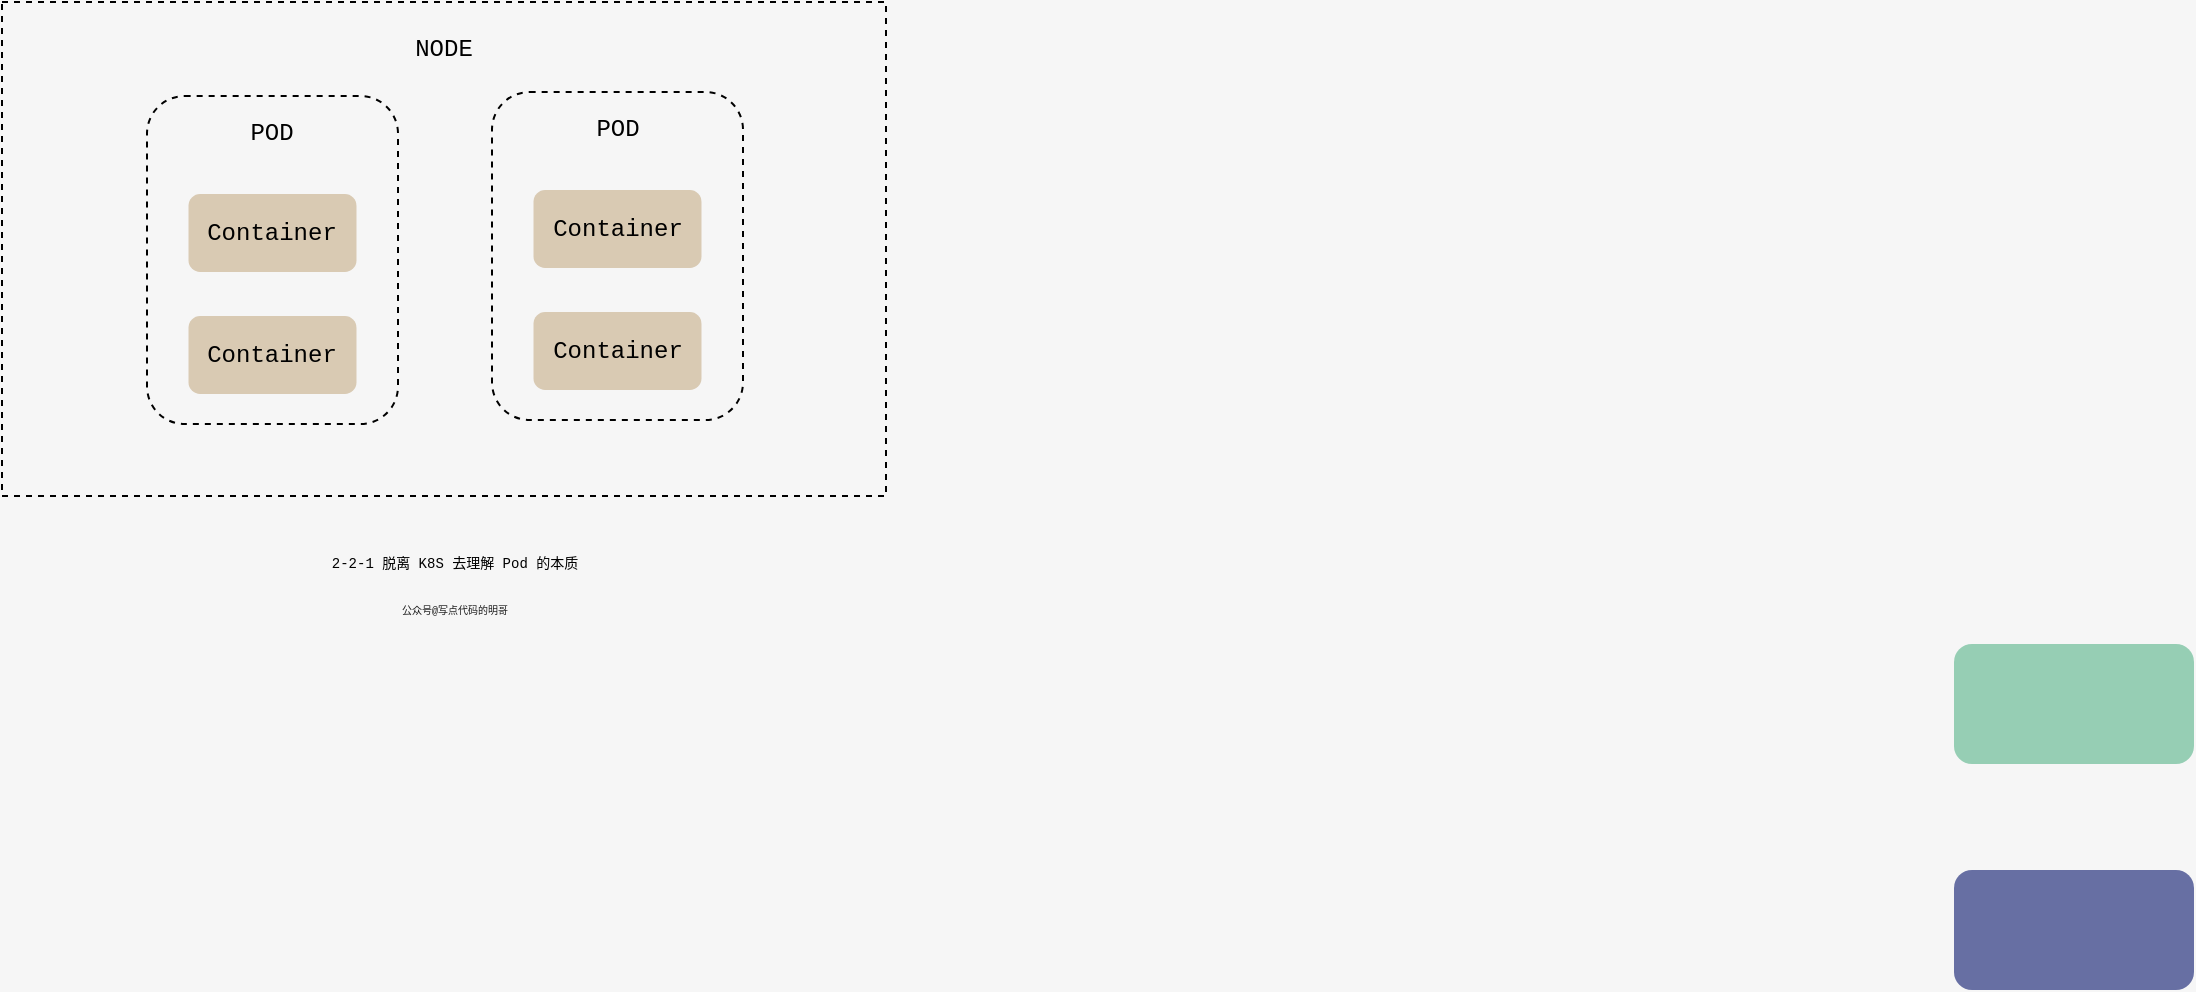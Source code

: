 <mxfile version="16.1.2" type="github">
  <diagram id="x2RH1ujoS0OBB1Sg7jxy" name="Page-1">
    <mxGraphModel dx="1426" dy="693" grid="0" gridSize="10" guides="1" tooltips="1" connect="1" arrows="1" fold="1" page="1" pageScale="1" pageWidth="1654" pageHeight="2336" background="#F6F6F6" math="0" shadow="0">
      <root>
        <mxCell id="0" />
        <mxCell id="1" parent="0" />
        <mxCell id="YoT8PUje8HuroWcUh24c-11" value="" style="rounded=0;whiteSpace=wrap;html=1;fillColor=none;dashed=1;fontFamily=Courier New;" vertex="1" parent="1">
          <mxGeometry x="120" y="136" width="442" height="247" as="geometry" />
        </mxCell>
        <mxCell id="YoT8PUje8HuroWcUh24c-13" value="" style="rounded=1;whiteSpace=wrap;html=1;dashed=1;fillColor=none;fontFamily=Courier New;" vertex="1" parent="1">
          <mxGeometry x="192.5" y="183" width="125.5" height="164" as="geometry" />
        </mxCell>
        <mxCell id="YoT8PUje8HuroWcUh24c-3" value="" style="rounded=1;whiteSpace=wrap;html=1;fillColor=#96CEB4;strokeColor=none;fontFamily=Courier New;" vertex="1" parent="1">
          <mxGeometry x="1096" y="457" width="120" height="60" as="geometry" />
        </mxCell>
        <mxCell id="YoT8PUje8HuroWcUh24c-7" value="Container" style="rounded=1;whiteSpace=wrap;html=1;fillColor=#D9CAB3;strokeColor=none;fontFamily=Courier New;" vertex="1" parent="1">
          <mxGeometry x="213.25" y="232" width="84" height="39" as="geometry" />
        </mxCell>
        <mxCell id="YoT8PUje8HuroWcUh24c-10" value="" style="rounded=1;whiteSpace=wrap;html=1;fillColor=#676FA3;strokeColor=none;fontFamily=Courier New;" vertex="1" parent="1">
          <mxGeometry x="1096" y="570" width="120" height="60" as="geometry" />
        </mxCell>
        <mxCell id="YoT8PUje8HuroWcUh24c-12" value="Container" style="rounded=1;whiteSpace=wrap;html=1;fillColor=#D9CAB3;strokeColor=none;fontFamily=Courier New;" vertex="1" parent="1">
          <mxGeometry x="213.25" y="293" width="84" height="39" as="geometry" />
        </mxCell>
        <mxCell id="YoT8PUje8HuroWcUh24c-14" value="POD" style="text;html=1;strokeColor=none;fillColor=none;align=center;verticalAlign=middle;whiteSpace=wrap;rounded=0;dashed=1;fontFamily=Courier New;" vertex="1" parent="1">
          <mxGeometry x="225.25" y="187" width="60" height="30" as="geometry" />
        </mxCell>
        <mxCell id="YoT8PUje8HuroWcUh24c-15" value="" style="rounded=1;whiteSpace=wrap;html=1;dashed=1;fillColor=none;fontFamily=Courier New;" vertex="1" parent="1">
          <mxGeometry x="365" y="181" width="125.5" height="164" as="geometry" />
        </mxCell>
        <mxCell id="YoT8PUje8HuroWcUh24c-16" value="Container" style="rounded=1;whiteSpace=wrap;html=1;fillColor=#D9CAB3;strokeColor=none;fontFamily=Courier New;" vertex="1" parent="1">
          <mxGeometry x="385.75" y="230" width="84" height="39" as="geometry" />
        </mxCell>
        <mxCell id="YoT8PUje8HuroWcUh24c-17" value="Container" style="rounded=1;whiteSpace=wrap;html=1;fillColor=#D9CAB3;strokeColor=none;fontFamily=Courier New;" vertex="1" parent="1">
          <mxGeometry x="385.75" y="291" width="84" height="39" as="geometry" />
        </mxCell>
        <mxCell id="YoT8PUje8HuroWcUh24c-18" value="POD" style="text;html=1;strokeColor=none;fillColor=none;align=center;verticalAlign=middle;whiteSpace=wrap;rounded=0;dashed=1;fontFamily=Courier New;" vertex="1" parent="1">
          <mxGeometry x="397.75" y="185" width="60" height="30" as="geometry" />
        </mxCell>
        <mxCell id="YoT8PUje8HuroWcUh24c-19" value="NODE" style="text;html=1;strokeColor=none;fillColor=none;align=center;verticalAlign=middle;whiteSpace=wrap;rounded=0;dashed=1;fontFamily=Courier New;" vertex="1" parent="1">
          <mxGeometry x="311" y="145" width="60" height="30" as="geometry" />
        </mxCell>
        <mxCell id="YoT8PUje8HuroWcUh24c-20" value="&lt;font style=&quot;font-size: 5px&quot;&gt;公众号@写点代码的明哥&lt;/font&gt;" style="text;strokeColor=none;fillColor=none;align=center;verticalAlign=middle;rounded=0;dashed=1;fontFamily=Courier New;fontColor=#1A1A1A;html=1;whiteSpace=wrap;labelBorderColor=none;labelBackgroundColor=none;fontStyle=0;fontSize=7;horizontal=1;" vertex="1" parent="1">
          <mxGeometry x="275.25" y="432" width="143" height="15" as="geometry" />
        </mxCell>
        <mxCell id="YoT8PUje8HuroWcUh24c-22" value="2-2-1 脱离 K8S 去理解 Pod 的本质" style="text;html=1;strokeColor=none;fillColor=none;align=center;verticalAlign=middle;whiteSpace=wrap;rounded=0;dashed=1;labelBackgroundColor=none;labelBorderColor=none;fontFamily=Courier New;fontSize=7;fontColor=#000000;" vertex="1" parent="1">
          <mxGeometry x="225.25" y="402" width="243" height="30" as="geometry" />
        </mxCell>
      </root>
    </mxGraphModel>
  </diagram>
</mxfile>
